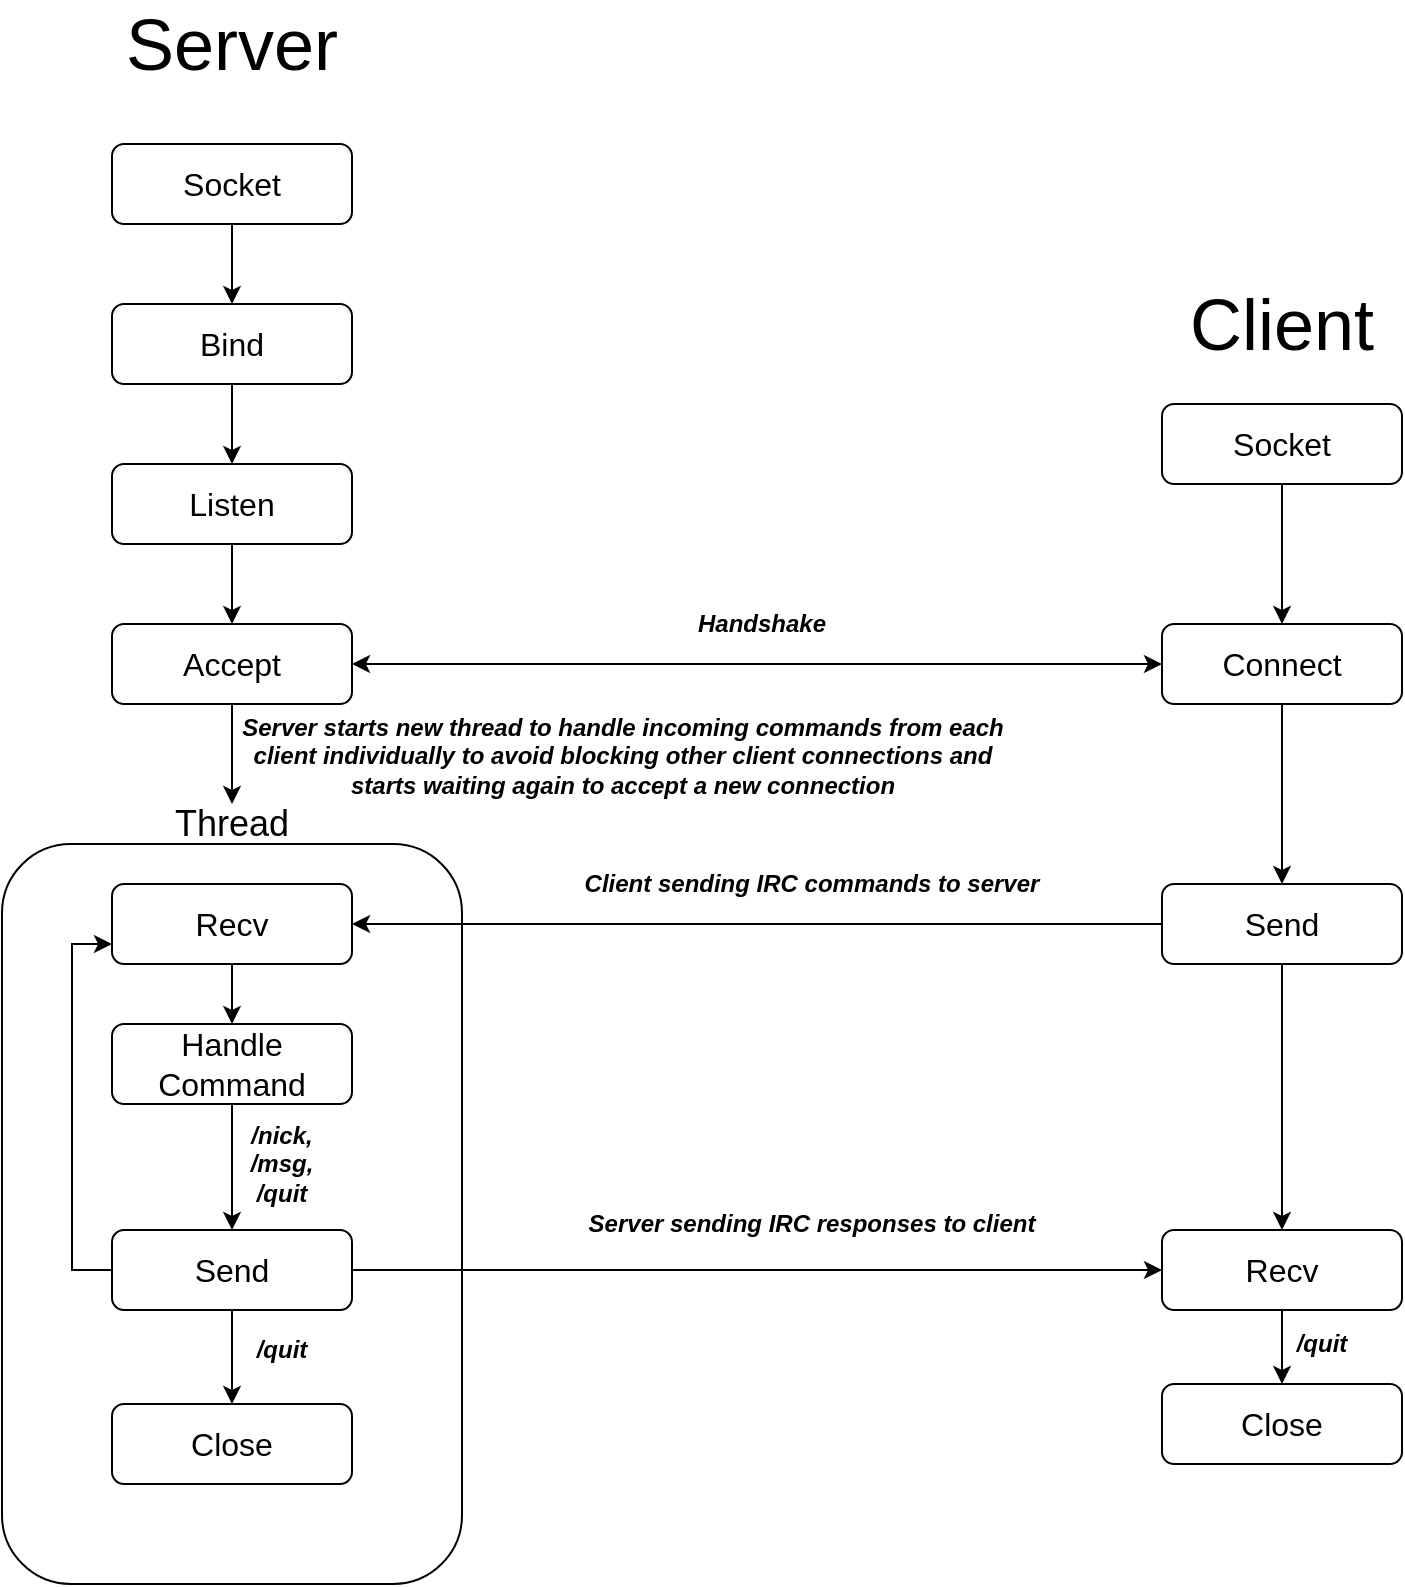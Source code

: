 <mxfile version="14.4.4" type="device"><diagram id="6YiKrdHyj2ofRyOL32fe" name="Page-1"><mxGraphModel dx="1673" dy="882" grid="1" gridSize="10" guides="1" tooltips="1" connect="1" arrows="1" fold="1" page="1" pageScale="1" pageWidth="850" pageHeight="1100" math="0" shadow="0"><root><mxCell id="0"/><mxCell id="1" parent="0"/><mxCell id="6JjuZPRNXiXn31OmYRdX-17" style="edgeStyle=orthogonalEdgeStyle;rounded=0;orthogonalLoop=1;jettySize=auto;html=1;" edge="1" parent="1" source="6JjuZPRNXiXn31OmYRdX-2" target="6JjuZPRNXiXn31OmYRdX-6"><mxGeometry relative="1" as="geometry"/></mxCell><mxCell id="6JjuZPRNXiXn31OmYRdX-2" value="&lt;font size=&quot;3&quot;&gt;Socket&lt;/font&gt;" style="rounded=1;whiteSpace=wrap;html=1;" vertex="1" parent="1"><mxGeometry x="75" y="120" width="120" height="40" as="geometry"/></mxCell><mxCell id="6JjuZPRNXiXn31OmYRdX-3" value="&lt;font style=&quot;font-size: 36px&quot;&gt;Server&lt;/font&gt;" style="text;html=1;strokeColor=none;fillColor=none;align=center;verticalAlign=middle;whiteSpace=wrap;rounded=0;" vertex="1" parent="1"><mxGeometry x="115" y="60" width="40" height="20" as="geometry"/></mxCell><mxCell id="6JjuZPRNXiXn31OmYRdX-4" style="edgeStyle=orthogonalEdgeStyle;rounded=0;orthogonalLoop=1;jettySize=auto;html=1;exitX=0.5;exitY=1;exitDx=0;exitDy=0;" edge="1" parent="1" source="6JjuZPRNXiXn31OmYRdX-3" target="6JjuZPRNXiXn31OmYRdX-3"><mxGeometry relative="1" as="geometry"/></mxCell><mxCell id="6JjuZPRNXiXn31OmYRdX-5" value="&lt;font style=&quot;font-size: 36px&quot;&gt;Client&lt;/font&gt;" style="text;html=1;strokeColor=none;fillColor=none;align=center;verticalAlign=middle;whiteSpace=wrap;rounded=0;" vertex="1" parent="1"><mxGeometry x="640" y="200" width="40" height="20" as="geometry"/></mxCell><mxCell id="6JjuZPRNXiXn31OmYRdX-18" style="edgeStyle=orthogonalEdgeStyle;rounded=0;orthogonalLoop=1;jettySize=auto;html=1;entryX=0.5;entryY=0;entryDx=0;entryDy=0;" edge="1" parent="1" source="6JjuZPRNXiXn31OmYRdX-6" target="6JjuZPRNXiXn31OmYRdX-7"><mxGeometry relative="1" as="geometry"/></mxCell><mxCell id="6JjuZPRNXiXn31OmYRdX-6" value="&lt;font size=&quot;3&quot;&gt;Bind&lt;/font&gt;" style="rounded=1;whiteSpace=wrap;html=1;" vertex="1" parent="1"><mxGeometry x="75" y="200" width="120" height="40" as="geometry"/></mxCell><mxCell id="6JjuZPRNXiXn31OmYRdX-19" style="edgeStyle=orthogonalEdgeStyle;rounded=0;orthogonalLoop=1;jettySize=auto;html=1;entryX=0.5;entryY=0;entryDx=0;entryDy=0;" edge="1" parent="1" source="6JjuZPRNXiXn31OmYRdX-7" target="6JjuZPRNXiXn31OmYRdX-8"><mxGeometry relative="1" as="geometry"/></mxCell><mxCell id="6JjuZPRNXiXn31OmYRdX-7" value="&lt;font size=&quot;3&quot;&gt;Listen&lt;/font&gt;" style="rounded=1;whiteSpace=wrap;html=1;" vertex="1" parent="1"><mxGeometry x="75" y="280" width="120" height="40" as="geometry"/></mxCell><mxCell id="6JjuZPRNXiXn31OmYRdX-20" style="edgeStyle=orthogonalEdgeStyle;rounded=0;orthogonalLoop=1;jettySize=auto;html=1;" edge="1" parent="1" source="6JjuZPRNXiXn31OmYRdX-8" target="6JjuZPRNXiXn31OmYRdX-10"><mxGeometry relative="1" as="geometry"/></mxCell><mxCell id="6JjuZPRNXiXn31OmYRdX-60" style="edgeStyle=orthogonalEdgeStyle;rounded=0;orthogonalLoop=1;jettySize=auto;html=1;entryX=0;entryY=0.5;entryDx=0;entryDy=0;startArrow=classic;startFill=1;" edge="1" parent="1" source="6JjuZPRNXiXn31OmYRdX-8" target="6JjuZPRNXiXn31OmYRdX-32"><mxGeometry relative="1" as="geometry"/></mxCell><mxCell id="6JjuZPRNXiXn31OmYRdX-8" value="&lt;font size=&quot;3&quot;&gt;Accept&lt;/font&gt;" style="rounded=1;whiteSpace=wrap;html=1;" vertex="1" parent="1"><mxGeometry x="75" y="360" width="120" height="40" as="geometry"/></mxCell><mxCell id="6JjuZPRNXiXn31OmYRdX-9" value="" style="rounded=1;whiteSpace=wrap;html=1;" vertex="1" parent="1"><mxGeometry x="20" y="470" width="230" height="370" as="geometry"/></mxCell><mxCell id="6JjuZPRNXiXn31OmYRdX-10" value="&lt;font style=&quot;font-size: 18px&quot;&gt;Thread&lt;/font&gt;" style="text;html=1;strokeColor=none;fillColor=none;align=center;verticalAlign=middle;whiteSpace=wrap;rounded=0;" vertex="1" parent="1"><mxGeometry x="115" y="450" width="40" height="20" as="geometry"/></mxCell><mxCell id="6JjuZPRNXiXn31OmYRdX-22" style="edgeStyle=orthogonalEdgeStyle;rounded=0;orthogonalLoop=1;jettySize=auto;html=1;" edge="1" parent="1" source="6JjuZPRNXiXn31OmYRdX-11" target="6JjuZPRNXiXn31OmYRdX-21"><mxGeometry relative="1" as="geometry"/></mxCell><mxCell id="6JjuZPRNXiXn31OmYRdX-11" value="&lt;font size=&quot;3&quot;&gt;Recv&lt;/font&gt;" style="rounded=1;whiteSpace=wrap;html=1;" vertex="1" parent="1"><mxGeometry x="75" y="490" width="120" height="40" as="geometry"/></mxCell><mxCell id="6JjuZPRNXiXn31OmYRdX-38" style="edgeStyle=orthogonalEdgeStyle;rounded=0;orthogonalLoop=1;jettySize=auto;html=1;entryX=0;entryY=0.5;entryDx=0;entryDy=0;" edge="1" parent="1" source="6JjuZPRNXiXn31OmYRdX-12" target="6JjuZPRNXiXn31OmYRdX-37"><mxGeometry relative="1" as="geometry"/></mxCell><mxCell id="6JjuZPRNXiXn31OmYRdX-50" style="edgeStyle=orthogonalEdgeStyle;rounded=0;orthogonalLoop=1;jettySize=auto;html=1;" edge="1" parent="1" source="6JjuZPRNXiXn31OmYRdX-12" target="6JjuZPRNXiXn31OmYRdX-13"><mxGeometry relative="1" as="geometry"/></mxCell><mxCell id="6JjuZPRNXiXn31OmYRdX-54" style="edgeStyle=orthogonalEdgeStyle;rounded=0;orthogonalLoop=1;jettySize=auto;html=1;entryX=0;entryY=0.75;entryDx=0;entryDy=0;" edge="1" parent="1" source="6JjuZPRNXiXn31OmYRdX-12" target="6JjuZPRNXiXn31OmYRdX-11"><mxGeometry relative="1" as="geometry"><Array as="points"><mxPoint x="55" y="683"/><mxPoint x="55" y="520"/></Array></mxGeometry></mxCell><mxCell id="6JjuZPRNXiXn31OmYRdX-12" value="&lt;font size=&quot;3&quot;&gt;Send&lt;/font&gt;" style="rounded=1;whiteSpace=wrap;html=1;" vertex="1" parent="1"><mxGeometry x="75" y="663" width="120" height="40" as="geometry"/></mxCell><mxCell id="6JjuZPRNXiXn31OmYRdX-13" value="&lt;font size=&quot;3&quot;&gt;Close&lt;/font&gt;" style="rounded=1;whiteSpace=wrap;html=1;" vertex="1" parent="1"><mxGeometry x="75" y="750" width="120" height="40" as="geometry"/></mxCell><mxCell id="6JjuZPRNXiXn31OmYRdX-55" style="edgeStyle=orthogonalEdgeStyle;rounded=0;orthogonalLoop=1;jettySize=auto;html=1;entryX=0.5;entryY=0;entryDx=0;entryDy=0;" edge="1" parent="1" source="6JjuZPRNXiXn31OmYRdX-21" target="6JjuZPRNXiXn31OmYRdX-12"><mxGeometry relative="1" as="geometry"/></mxCell><mxCell id="6JjuZPRNXiXn31OmYRdX-21" value="&lt;font size=&quot;3&quot;&gt;Handle Command&lt;/font&gt;" style="rounded=1;whiteSpace=wrap;html=1;" vertex="1" parent="1"><mxGeometry x="75" y="560" width="120" height="40" as="geometry"/></mxCell><mxCell id="6JjuZPRNXiXn31OmYRdX-33" style="edgeStyle=orthogonalEdgeStyle;rounded=0;orthogonalLoop=1;jettySize=auto;html=1;" edge="1" parent="1" source="6JjuZPRNXiXn31OmYRdX-31" target="6JjuZPRNXiXn31OmYRdX-32"><mxGeometry relative="1" as="geometry"/></mxCell><mxCell id="6JjuZPRNXiXn31OmYRdX-31" value="&lt;font size=&quot;3&quot;&gt;Socket&lt;/font&gt;" style="rounded=1;whiteSpace=wrap;html=1;" vertex="1" parent="1"><mxGeometry x="600" y="250" width="120" height="40" as="geometry"/></mxCell><mxCell id="6JjuZPRNXiXn31OmYRdX-35" style="edgeStyle=orthogonalEdgeStyle;rounded=0;orthogonalLoop=1;jettySize=auto;html=1;entryX=0.5;entryY=0;entryDx=0;entryDy=0;" edge="1" parent="1" source="6JjuZPRNXiXn31OmYRdX-32" target="6JjuZPRNXiXn31OmYRdX-34"><mxGeometry relative="1" as="geometry"/></mxCell><mxCell id="6JjuZPRNXiXn31OmYRdX-32" value="&lt;font size=&quot;3&quot;&gt;Connect&lt;/font&gt;" style="rounded=1;whiteSpace=wrap;html=1;" vertex="1" parent="1"><mxGeometry x="600" y="360" width="120" height="40" as="geometry"/></mxCell><mxCell id="6JjuZPRNXiXn31OmYRdX-36" style="edgeStyle=orthogonalEdgeStyle;rounded=0;orthogonalLoop=1;jettySize=auto;html=1;entryX=1;entryY=0.5;entryDx=0;entryDy=0;" edge="1" parent="1" source="6JjuZPRNXiXn31OmYRdX-34" target="6JjuZPRNXiXn31OmYRdX-11"><mxGeometry relative="1" as="geometry"><Array as="points"><mxPoint x="550" y="510"/><mxPoint x="550" y="510"/></Array></mxGeometry></mxCell><mxCell id="6JjuZPRNXiXn31OmYRdX-39" style="edgeStyle=orthogonalEdgeStyle;rounded=0;orthogonalLoop=1;jettySize=auto;html=1;" edge="1" parent="1" source="6JjuZPRNXiXn31OmYRdX-34" target="6JjuZPRNXiXn31OmYRdX-37"><mxGeometry relative="1" as="geometry"/></mxCell><mxCell id="6JjuZPRNXiXn31OmYRdX-34" value="&lt;font size=&quot;3&quot;&gt;Send&lt;/font&gt;" style="rounded=1;whiteSpace=wrap;html=1;" vertex="1" parent="1"><mxGeometry x="600" y="490" width="120" height="40" as="geometry"/></mxCell><mxCell id="6JjuZPRNXiXn31OmYRdX-57" style="edgeStyle=orthogonalEdgeStyle;rounded=0;orthogonalLoop=1;jettySize=auto;html=1;entryX=0.5;entryY=0;entryDx=0;entryDy=0;" edge="1" parent="1" source="6JjuZPRNXiXn31OmYRdX-37" target="6JjuZPRNXiXn31OmYRdX-56"><mxGeometry relative="1" as="geometry"/></mxCell><mxCell id="6JjuZPRNXiXn31OmYRdX-37" value="&lt;font size=&quot;3&quot;&gt;Recv&lt;/font&gt;" style="rounded=1;whiteSpace=wrap;html=1;" vertex="1" parent="1"><mxGeometry x="600" y="663" width="120" height="40" as="geometry"/></mxCell><mxCell id="6JjuZPRNXiXn31OmYRdX-43" value="&lt;i&gt;&lt;b&gt;/quit&lt;/b&gt;&lt;/i&gt;" style="text;html=1;strokeColor=none;fillColor=none;align=center;verticalAlign=middle;whiteSpace=wrap;rounded=0;" vertex="1" parent="1"><mxGeometry x="140" y="713" width="40" height="20" as="geometry"/></mxCell><mxCell id="6JjuZPRNXiXn31OmYRdX-44" value="&lt;i&gt;&lt;b&gt;/nick, /msg,&lt;br&gt;/quit&lt;br&gt;&lt;/b&gt;&lt;/i&gt;" style="text;html=1;strokeColor=none;fillColor=none;align=center;verticalAlign=middle;whiteSpace=wrap;rounded=0;" vertex="1" parent="1"><mxGeometry x="140" y="620" width="40" height="20" as="geometry"/></mxCell><mxCell id="6JjuZPRNXiXn31OmYRdX-56" value="&lt;font size=&quot;3&quot;&gt;Close&lt;/font&gt;" style="rounded=1;whiteSpace=wrap;html=1;" vertex="1" parent="1"><mxGeometry x="600" y="740" width="120" height="40" as="geometry"/></mxCell><mxCell id="6JjuZPRNXiXn31OmYRdX-58" value="&lt;i&gt;&lt;b&gt;/quit&lt;/b&gt;&lt;/i&gt;" style="text;html=1;strokeColor=none;fillColor=none;align=center;verticalAlign=middle;whiteSpace=wrap;rounded=0;" vertex="1" parent="1"><mxGeometry x="660" y="710" width="40" height="20" as="geometry"/></mxCell><mxCell id="6JjuZPRNXiXn31OmYRdX-61" value="&lt;i&gt;&lt;b&gt;Handshake&lt;/b&gt;&lt;/i&gt;" style="text;html=1;strokeColor=none;fillColor=none;align=center;verticalAlign=middle;whiteSpace=wrap;rounded=0;" vertex="1" parent="1"><mxGeometry x="380" y="350" width="40" height="20" as="geometry"/></mxCell><mxCell id="6JjuZPRNXiXn31OmYRdX-62" value="&lt;i&gt;&lt;b&gt;Client sending IRC commands to server&lt;/b&gt;&lt;/i&gt;" style="text;html=1;strokeColor=none;fillColor=none;align=center;verticalAlign=middle;whiteSpace=wrap;rounded=0;" vertex="1" parent="1"><mxGeometry x="310" y="480" width="230" height="20" as="geometry"/></mxCell><mxCell id="6JjuZPRNXiXn31OmYRdX-63" value="&lt;i&gt;&lt;b&gt;Server sending IRC responses to client&lt;/b&gt;&lt;/i&gt;" style="text;html=1;strokeColor=none;fillColor=none;align=center;verticalAlign=middle;whiteSpace=wrap;rounded=0;" vertex="1" parent="1"><mxGeometry x="310" y="650" width="230" height="20" as="geometry"/></mxCell><mxCell id="6JjuZPRNXiXn31OmYRdX-64" value="&lt;i&gt;&lt;b&gt;Server starts new thread to handle incoming commands from each client individually to avoid blocking other client connections and starts waiting again to accept a new connection&lt;/b&gt;&lt;/i&gt;" style="text;html=1;strokeColor=none;fillColor=none;align=center;verticalAlign=middle;whiteSpace=wrap;rounded=0;" vertex="1" parent="1"><mxGeometry x="138" y="416" width="385" height="20" as="geometry"/></mxCell></root></mxGraphModel></diagram></mxfile>